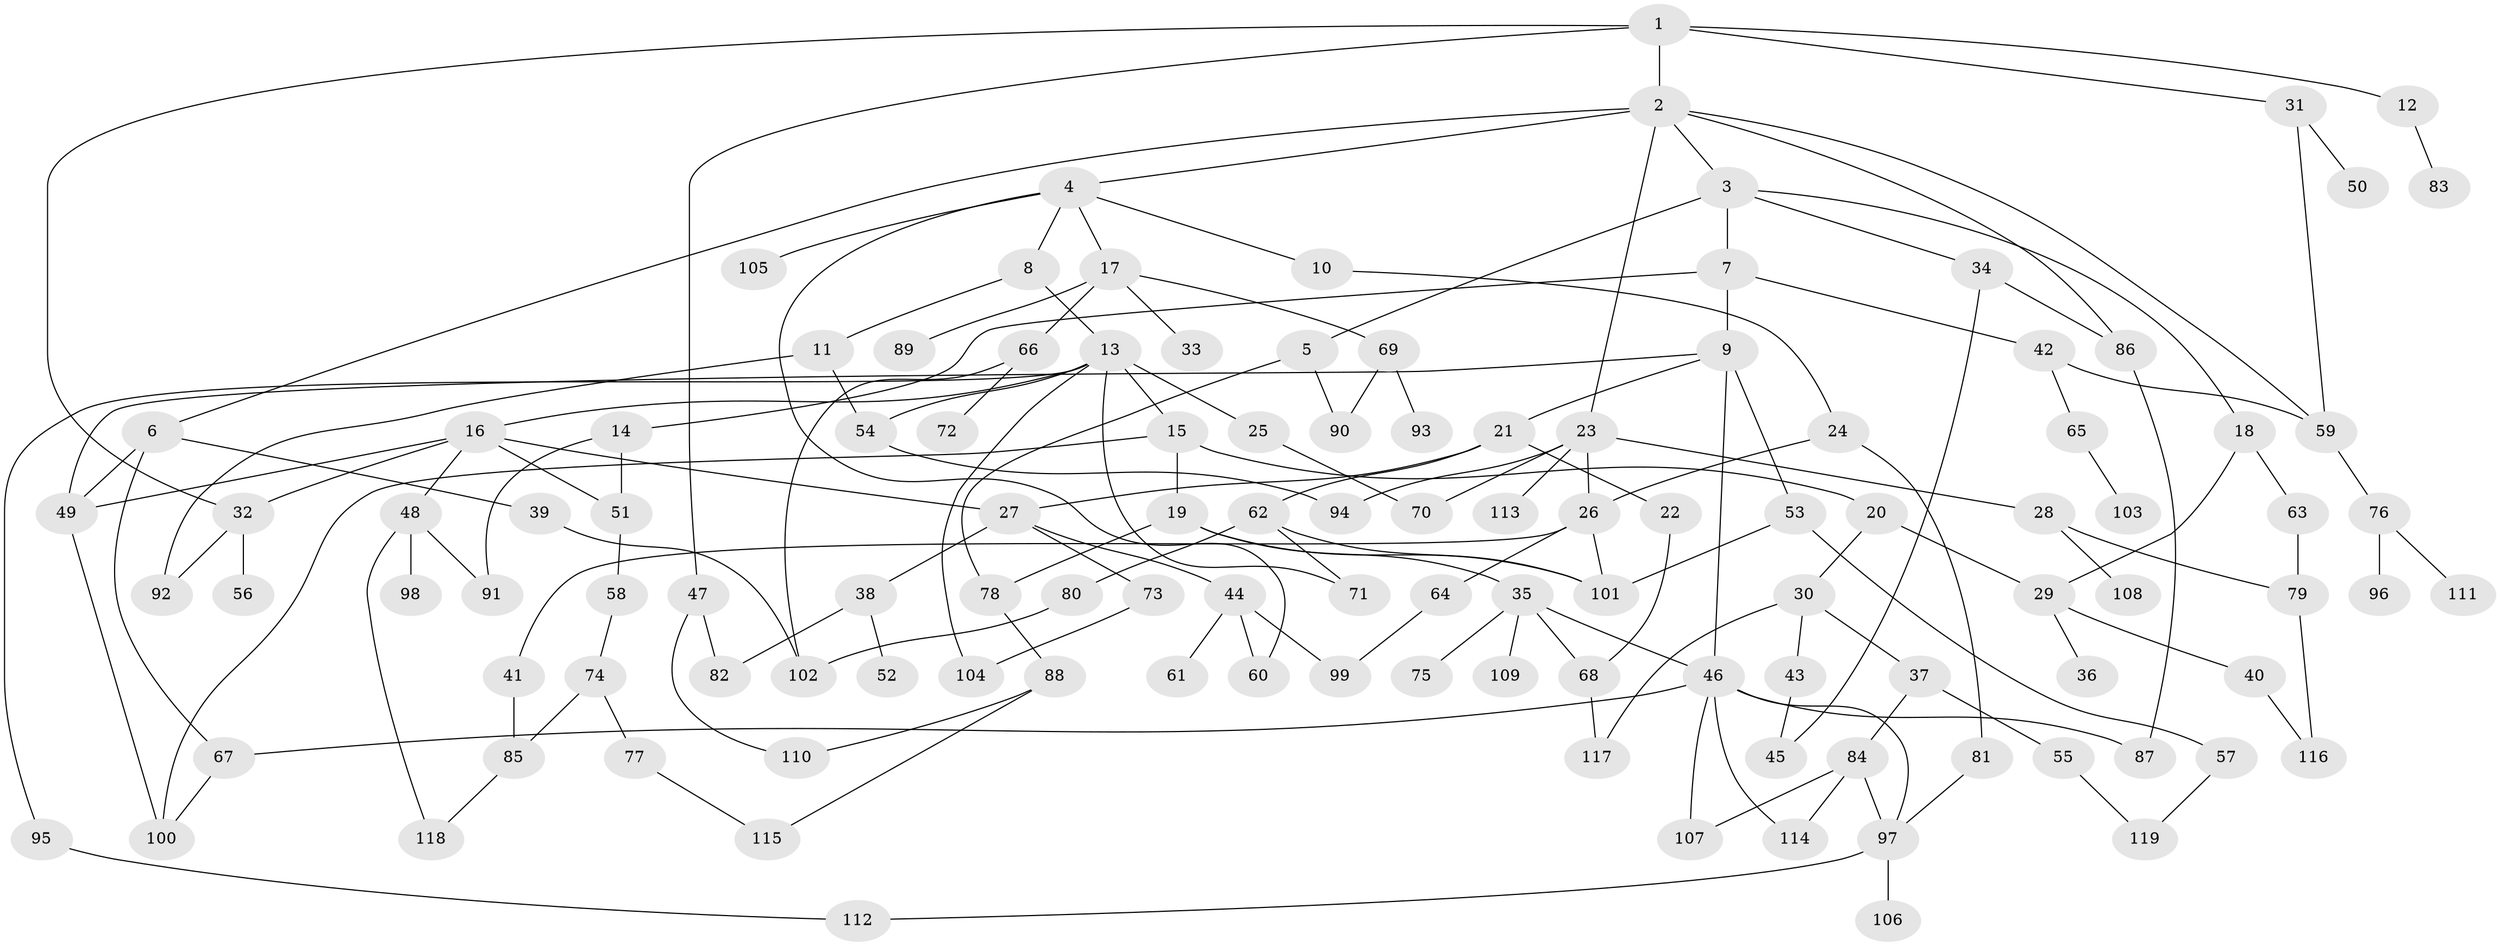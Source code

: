 // Generated by graph-tools (version 1.1) at 2025/01/03/09/25 03:01:02]
// undirected, 119 vertices, 165 edges
graph export_dot {
graph [start="1"]
  node [color=gray90,style=filled];
  1;
  2;
  3;
  4;
  5;
  6;
  7;
  8;
  9;
  10;
  11;
  12;
  13;
  14;
  15;
  16;
  17;
  18;
  19;
  20;
  21;
  22;
  23;
  24;
  25;
  26;
  27;
  28;
  29;
  30;
  31;
  32;
  33;
  34;
  35;
  36;
  37;
  38;
  39;
  40;
  41;
  42;
  43;
  44;
  45;
  46;
  47;
  48;
  49;
  50;
  51;
  52;
  53;
  54;
  55;
  56;
  57;
  58;
  59;
  60;
  61;
  62;
  63;
  64;
  65;
  66;
  67;
  68;
  69;
  70;
  71;
  72;
  73;
  74;
  75;
  76;
  77;
  78;
  79;
  80;
  81;
  82;
  83;
  84;
  85;
  86;
  87;
  88;
  89;
  90;
  91;
  92;
  93;
  94;
  95;
  96;
  97;
  98;
  99;
  100;
  101;
  102;
  103;
  104;
  105;
  106;
  107;
  108;
  109;
  110;
  111;
  112;
  113;
  114;
  115;
  116;
  117;
  118;
  119;
  1 -- 2;
  1 -- 12;
  1 -- 31;
  1 -- 32;
  1 -- 47;
  2 -- 3;
  2 -- 4;
  2 -- 6;
  2 -- 23;
  2 -- 86;
  2 -- 59;
  3 -- 5;
  3 -- 7;
  3 -- 18;
  3 -- 34;
  4 -- 8;
  4 -- 10;
  4 -- 17;
  4 -- 105;
  4 -- 60;
  5 -- 78;
  5 -- 90;
  6 -- 39;
  6 -- 67;
  6 -- 49;
  7 -- 9;
  7 -- 14;
  7 -- 42;
  8 -- 11;
  8 -- 13;
  9 -- 21;
  9 -- 53;
  9 -- 49;
  9 -- 46;
  10 -- 24;
  11 -- 54;
  11 -- 92;
  12 -- 83;
  13 -- 15;
  13 -- 16;
  13 -- 25;
  13 -- 54;
  13 -- 95;
  13 -- 71;
  13 -- 104;
  14 -- 51;
  14 -- 91;
  15 -- 19;
  15 -- 20;
  15 -- 100;
  16 -- 27;
  16 -- 48;
  16 -- 49;
  16 -- 51;
  16 -- 32;
  17 -- 33;
  17 -- 66;
  17 -- 69;
  17 -- 89;
  18 -- 29;
  18 -- 63;
  19 -- 35;
  19 -- 101;
  19 -- 78;
  20 -- 30;
  20 -- 29;
  21 -- 22;
  21 -- 62;
  21 -- 27;
  22 -- 68;
  23 -- 28;
  23 -- 70;
  23 -- 94;
  23 -- 113;
  23 -- 26;
  24 -- 26;
  24 -- 81;
  25 -- 70;
  26 -- 41;
  26 -- 64;
  26 -- 101;
  27 -- 38;
  27 -- 44;
  27 -- 73;
  28 -- 108;
  28 -- 79;
  29 -- 36;
  29 -- 40;
  30 -- 37;
  30 -- 43;
  30 -- 117;
  31 -- 50;
  31 -- 59;
  32 -- 56;
  32 -- 92;
  34 -- 86;
  34 -- 45;
  35 -- 46;
  35 -- 75;
  35 -- 109;
  35 -- 68;
  37 -- 55;
  37 -- 84;
  38 -- 52;
  38 -- 82;
  39 -- 102;
  40 -- 116;
  41 -- 85;
  42 -- 65;
  42 -- 59;
  43 -- 45;
  44 -- 60;
  44 -- 61;
  44 -- 99;
  46 -- 87;
  46 -- 97;
  46 -- 107;
  46 -- 67;
  46 -- 114;
  47 -- 110;
  47 -- 82;
  48 -- 91;
  48 -- 98;
  48 -- 118;
  49 -- 100;
  51 -- 58;
  53 -- 57;
  53 -- 101;
  54 -- 94;
  55 -- 119;
  57 -- 119;
  58 -- 74;
  59 -- 76;
  62 -- 71;
  62 -- 80;
  62 -- 101;
  63 -- 79;
  64 -- 99;
  65 -- 103;
  66 -- 72;
  66 -- 102;
  67 -- 100;
  68 -- 117;
  69 -- 90;
  69 -- 93;
  73 -- 104;
  74 -- 77;
  74 -- 85;
  76 -- 96;
  76 -- 111;
  77 -- 115;
  78 -- 88;
  79 -- 116;
  80 -- 102;
  81 -- 97;
  84 -- 114;
  84 -- 107;
  84 -- 97;
  85 -- 118;
  86 -- 87;
  88 -- 110;
  88 -- 115;
  95 -- 112;
  97 -- 106;
  97 -- 112;
}
